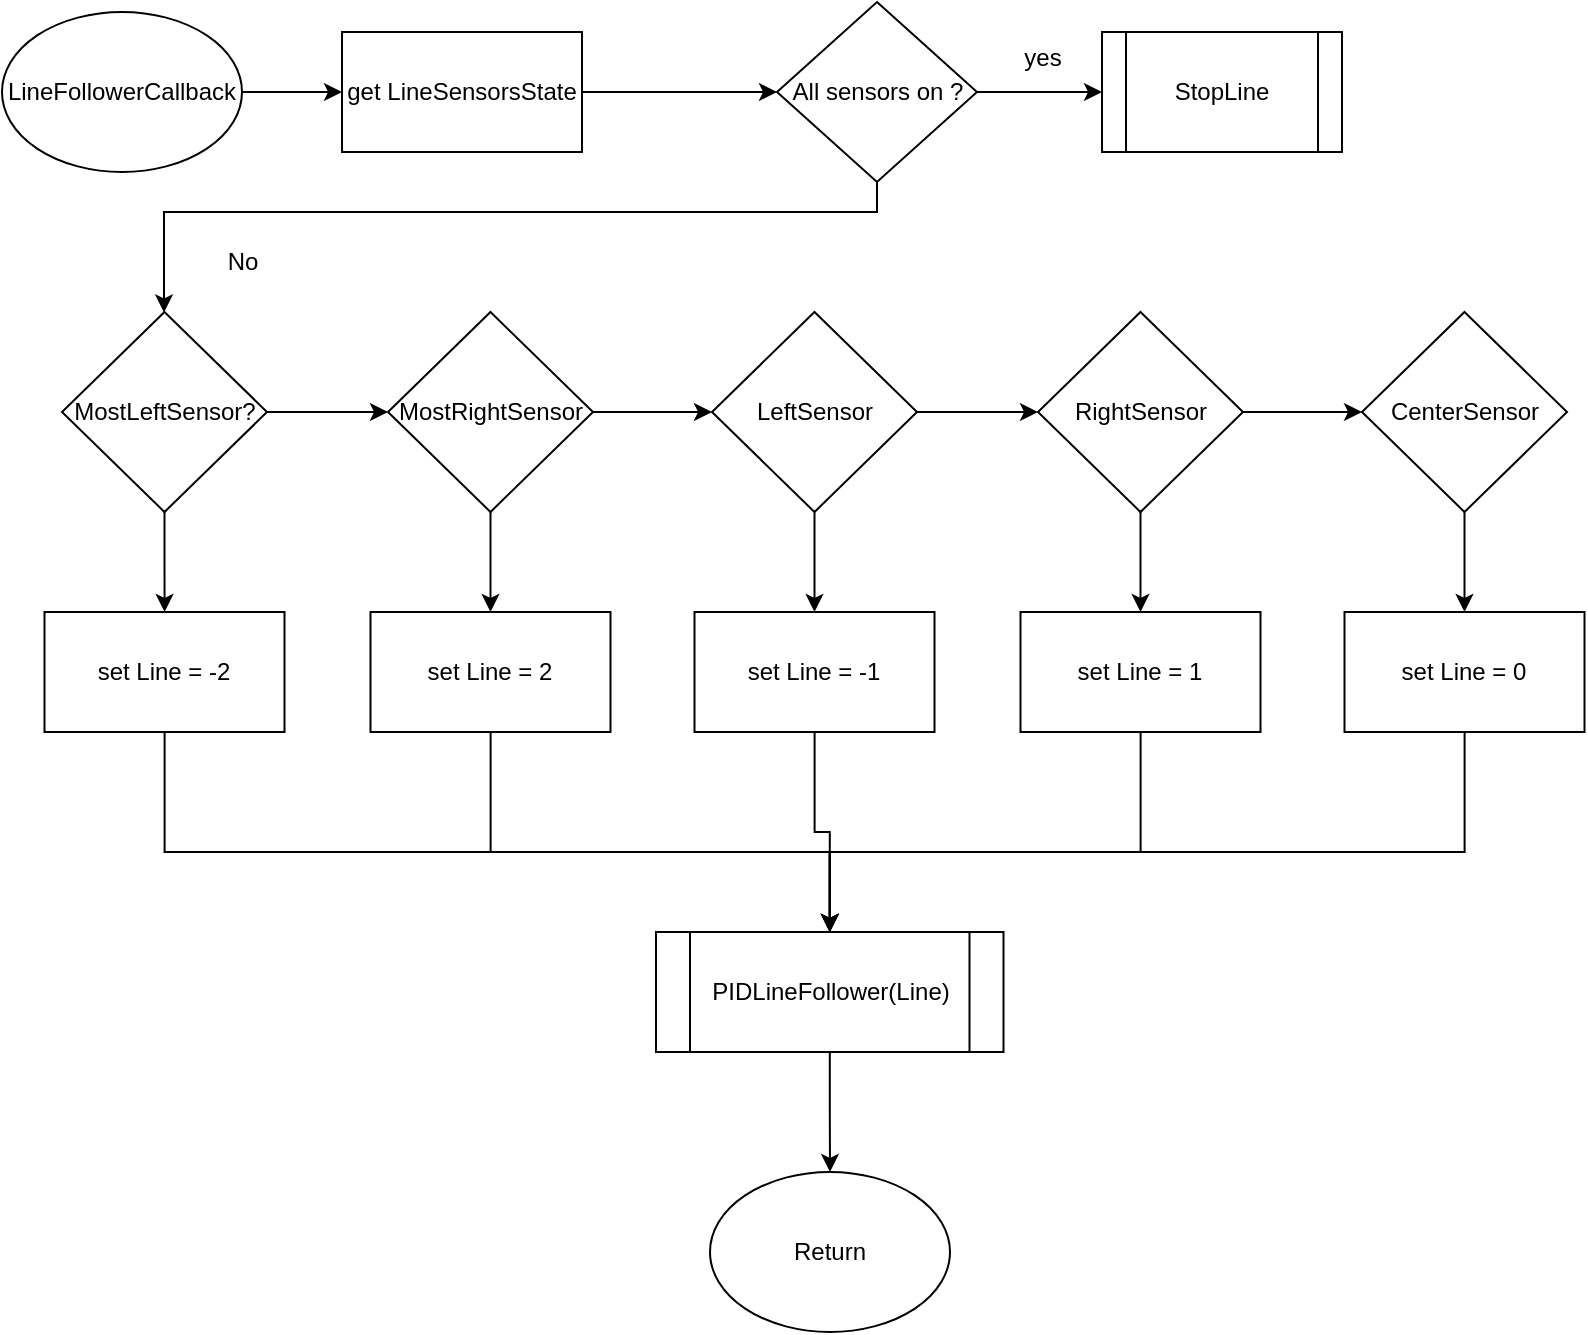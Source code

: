 <mxfile version="22.1.5" type="github">
  <diagram id="C5RBs43oDa-KdzZeNtuy" name="Page-1">
    <mxGraphModel dx="840" dy="928" grid="1" gridSize="10" guides="1" tooltips="1" connect="1" arrows="1" fold="1" page="1" pageScale="1" pageWidth="827" pageHeight="1169" math="0" shadow="0">
      <root>
        <mxCell id="WIyWlLk6GJQsqaUBKTNV-0" />
        <mxCell id="WIyWlLk6GJQsqaUBKTNV-1" parent="WIyWlLk6GJQsqaUBKTNV-0" />
        <mxCell id="bA6j2-ZPYQgXFJsTXhFF-104" value="" style="edgeStyle=orthogonalEdgeStyle;rounded=0;orthogonalLoop=1;jettySize=auto;html=1;" edge="1" parent="WIyWlLk6GJQsqaUBKTNV-1" source="E0GmgQP-KoGzZXv8lp-d-9" target="bA6j2-ZPYQgXFJsTXhFF-103">
          <mxGeometry relative="1" as="geometry" />
        </mxCell>
        <mxCell id="E0GmgQP-KoGzZXv8lp-d-9" value="&lt;div&gt;LineFollowerCallback&lt;/div&gt;" style="ellipse;whiteSpace=wrap;html=1;" parent="WIyWlLk6GJQsqaUBKTNV-1" vertex="1">
          <mxGeometry y="50" width="120" height="80" as="geometry" />
        </mxCell>
        <mxCell id="bA6j2-ZPYQgXFJsTXhFF-106" value="" style="edgeStyle=orthogonalEdgeStyle;rounded=0;orthogonalLoop=1;jettySize=auto;html=1;" edge="1" parent="WIyWlLk6GJQsqaUBKTNV-1" source="bA6j2-ZPYQgXFJsTXhFF-103" target="bA6j2-ZPYQgXFJsTXhFF-105">
          <mxGeometry relative="1" as="geometry" />
        </mxCell>
        <mxCell id="bA6j2-ZPYQgXFJsTXhFF-103" value="get LineSensorsState" style="whiteSpace=wrap;html=1;" vertex="1" parent="WIyWlLk6GJQsqaUBKTNV-1">
          <mxGeometry x="170" y="60" width="120" height="60" as="geometry" />
        </mxCell>
        <mxCell id="bA6j2-ZPYQgXFJsTXhFF-108" style="edgeStyle=orthogonalEdgeStyle;rounded=0;orthogonalLoop=1;jettySize=auto;html=1;entryX=0;entryY=0.5;entryDx=0;entryDy=0;" edge="1" parent="WIyWlLk6GJQsqaUBKTNV-1" source="bA6j2-ZPYQgXFJsTXhFF-105" target="bA6j2-ZPYQgXFJsTXhFF-107">
          <mxGeometry relative="1" as="geometry" />
        </mxCell>
        <mxCell id="bA6j2-ZPYQgXFJsTXhFF-111" value="" style="edgeStyle=orthogonalEdgeStyle;rounded=0;orthogonalLoop=1;jettySize=auto;html=1;" edge="1" parent="WIyWlLk6GJQsqaUBKTNV-1" source="bA6j2-ZPYQgXFJsTXhFF-105" target="bA6j2-ZPYQgXFJsTXhFF-110">
          <mxGeometry relative="1" as="geometry">
            <Array as="points">
              <mxPoint x="438" y="150" />
              <mxPoint x="81" y="150" />
            </Array>
          </mxGeometry>
        </mxCell>
        <mxCell id="bA6j2-ZPYQgXFJsTXhFF-105" value="All sensors on ?" style="rhombus;whiteSpace=wrap;html=1;" vertex="1" parent="WIyWlLk6GJQsqaUBKTNV-1">
          <mxGeometry x="387.5" y="45" width="100" height="90" as="geometry" />
        </mxCell>
        <mxCell id="bA6j2-ZPYQgXFJsTXhFF-107" value="StopLine" style="shape=process;whiteSpace=wrap;html=1;backgroundOutline=1;" vertex="1" parent="WIyWlLk6GJQsqaUBKTNV-1">
          <mxGeometry x="550" y="60" width="120" height="60" as="geometry" />
        </mxCell>
        <mxCell id="bA6j2-ZPYQgXFJsTXhFF-109" value="yes" style="text;html=1;align=center;verticalAlign=middle;resizable=0;points=[];autosize=1;strokeColor=none;fillColor=none;" vertex="1" parent="WIyWlLk6GJQsqaUBKTNV-1">
          <mxGeometry x="500" y="58" width="40" height="30" as="geometry" />
        </mxCell>
        <mxCell id="bA6j2-ZPYQgXFJsTXhFF-121" value="" style="edgeStyle=orthogonalEdgeStyle;rounded=0;orthogonalLoop=1;jettySize=auto;html=1;" edge="1" parent="WIyWlLk6GJQsqaUBKTNV-1" source="bA6j2-ZPYQgXFJsTXhFF-110" target="bA6j2-ZPYQgXFJsTXhFF-120">
          <mxGeometry relative="1" as="geometry" />
        </mxCell>
        <mxCell id="bA6j2-ZPYQgXFJsTXhFF-130" style="edgeStyle=orthogonalEdgeStyle;rounded=0;orthogonalLoop=1;jettySize=auto;html=1;entryX=0;entryY=0.5;entryDx=0;entryDy=0;" edge="1" parent="WIyWlLk6GJQsqaUBKTNV-1" source="bA6j2-ZPYQgXFJsTXhFF-110" target="bA6j2-ZPYQgXFJsTXhFF-113">
          <mxGeometry relative="1" as="geometry" />
        </mxCell>
        <mxCell id="bA6j2-ZPYQgXFJsTXhFF-110" value="MostLeftSensor?" style="rhombus;whiteSpace=wrap;html=1;" vertex="1" parent="WIyWlLk6GJQsqaUBKTNV-1">
          <mxGeometry x="30" y="200" width="102.5" height="100" as="geometry" />
        </mxCell>
        <mxCell id="bA6j2-ZPYQgXFJsTXhFF-112" value="No" style="text;html=1;align=center;verticalAlign=middle;resizable=0;points=[];autosize=1;strokeColor=none;fillColor=none;" vertex="1" parent="WIyWlLk6GJQsqaUBKTNV-1">
          <mxGeometry x="100" y="160" width="40" height="30" as="geometry" />
        </mxCell>
        <mxCell id="bA6j2-ZPYQgXFJsTXhFF-126" style="edgeStyle=orthogonalEdgeStyle;rounded=0;orthogonalLoop=1;jettySize=auto;html=1;entryX=0.5;entryY=0;entryDx=0;entryDy=0;" edge="1" parent="WIyWlLk6GJQsqaUBKTNV-1" source="bA6j2-ZPYQgXFJsTXhFF-113" target="bA6j2-ZPYQgXFJsTXhFF-122">
          <mxGeometry relative="1" as="geometry" />
        </mxCell>
        <mxCell id="bA6j2-ZPYQgXFJsTXhFF-131" style="edgeStyle=orthogonalEdgeStyle;rounded=0;orthogonalLoop=1;jettySize=auto;html=1;entryX=0;entryY=0.5;entryDx=0;entryDy=0;" edge="1" parent="WIyWlLk6GJQsqaUBKTNV-1" source="bA6j2-ZPYQgXFJsTXhFF-113" target="bA6j2-ZPYQgXFJsTXhFF-114">
          <mxGeometry relative="1" as="geometry" />
        </mxCell>
        <mxCell id="bA6j2-ZPYQgXFJsTXhFF-113" value="MostRightSensor" style="rhombus;whiteSpace=wrap;html=1;" vertex="1" parent="WIyWlLk6GJQsqaUBKTNV-1">
          <mxGeometry x="193" y="200" width="102.5" height="100" as="geometry" />
        </mxCell>
        <mxCell id="bA6j2-ZPYQgXFJsTXhFF-127" style="edgeStyle=orthogonalEdgeStyle;rounded=0;orthogonalLoop=1;jettySize=auto;html=1;entryX=0.5;entryY=0;entryDx=0;entryDy=0;" edge="1" parent="WIyWlLk6GJQsqaUBKTNV-1" source="bA6j2-ZPYQgXFJsTXhFF-114" target="bA6j2-ZPYQgXFJsTXhFF-123">
          <mxGeometry relative="1" as="geometry" />
        </mxCell>
        <mxCell id="bA6j2-ZPYQgXFJsTXhFF-132" style="edgeStyle=orthogonalEdgeStyle;rounded=0;orthogonalLoop=1;jettySize=auto;html=1;entryX=0;entryY=0.5;entryDx=0;entryDy=0;" edge="1" parent="WIyWlLk6GJQsqaUBKTNV-1" source="bA6j2-ZPYQgXFJsTXhFF-114" target="bA6j2-ZPYQgXFJsTXhFF-115">
          <mxGeometry relative="1" as="geometry" />
        </mxCell>
        <mxCell id="bA6j2-ZPYQgXFJsTXhFF-114" value="LeftSensor" style="rhombus;whiteSpace=wrap;html=1;" vertex="1" parent="WIyWlLk6GJQsqaUBKTNV-1">
          <mxGeometry x="355" y="200" width="102.5" height="100" as="geometry" />
        </mxCell>
        <mxCell id="bA6j2-ZPYQgXFJsTXhFF-128" style="edgeStyle=orthogonalEdgeStyle;rounded=0;orthogonalLoop=1;jettySize=auto;html=1;entryX=0.5;entryY=0;entryDx=0;entryDy=0;" edge="1" parent="WIyWlLk6GJQsqaUBKTNV-1" source="bA6j2-ZPYQgXFJsTXhFF-115" target="bA6j2-ZPYQgXFJsTXhFF-124">
          <mxGeometry relative="1" as="geometry" />
        </mxCell>
        <mxCell id="bA6j2-ZPYQgXFJsTXhFF-133" style="edgeStyle=orthogonalEdgeStyle;rounded=0;orthogonalLoop=1;jettySize=auto;html=1;entryX=0;entryY=0.5;entryDx=0;entryDy=0;" edge="1" parent="WIyWlLk6GJQsqaUBKTNV-1" source="bA6j2-ZPYQgXFJsTXhFF-115" target="bA6j2-ZPYQgXFJsTXhFF-116">
          <mxGeometry relative="1" as="geometry" />
        </mxCell>
        <mxCell id="bA6j2-ZPYQgXFJsTXhFF-115" value="RightSensor" style="rhombus;whiteSpace=wrap;html=1;" vertex="1" parent="WIyWlLk6GJQsqaUBKTNV-1">
          <mxGeometry x="518" y="200" width="102.5" height="100" as="geometry" />
        </mxCell>
        <mxCell id="bA6j2-ZPYQgXFJsTXhFF-129" style="edgeStyle=orthogonalEdgeStyle;rounded=0;orthogonalLoop=1;jettySize=auto;html=1;entryX=0.5;entryY=0;entryDx=0;entryDy=0;" edge="1" parent="WIyWlLk6GJQsqaUBKTNV-1" source="bA6j2-ZPYQgXFJsTXhFF-116" target="bA6j2-ZPYQgXFJsTXhFF-125">
          <mxGeometry relative="1" as="geometry" />
        </mxCell>
        <mxCell id="bA6j2-ZPYQgXFJsTXhFF-116" value="CenterSensor" style="rhombus;whiteSpace=wrap;html=1;" vertex="1" parent="WIyWlLk6GJQsqaUBKTNV-1">
          <mxGeometry x="680" y="200" width="102.5" height="100" as="geometry" />
        </mxCell>
        <mxCell id="bA6j2-ZPYQgXFJsTXhFF-135" style="edgeStyle=orthogonalEdgeStyle;rounded=0;orthogonalLoop=1;jettySize=auto;html=1;" edge="1" parent="WIyWlLk6GJQsqaUBKTNV-1" source="bA6j2-ZPYQgXFJsTXhFF-120" target="bA6j2-ZPYQgXFJsTXhFF-134">
          <mxGeometry relative="1" as="geometry">
            <Array as="points">
              <mxPoint x="81" y="470" />
              <mxPoint x="414" y="470" />
            </Array>
          </mxGeometry>
        </mxCell>
        <mxCell id="bA6j2-ZPYQgXFJsTXhFF-120" value="set Line = -2" style="whiteSpace=wrap;html=1;" vertex="1" parent="WIyWlLk6GJQsqaUBKTNV-1">
          <mxGeometry x="21.25" y="350" width="120" height="60" as="geometry" />
        </mxCell>
        <mxCell id="bA6j2-ZPYQgXFJsTXhFF-136" style="edgeStyle=orthogonalEdgeStyle;rounded=0;orthogonalLoop=1;jettySize=auto;html=1;entryX=0.5;entryY=0;entryDx=0;entryDy=0;" edge="1" parent="WIyWlLk6GJQsqaUBKTNV-1" source="bA6j2-ZPYQgXFJsTXhFF-122" target="bA6j2-ZPYQgXFJsTXhFF-134">
          <mxGeometry relative="1" as="geometry">
            <Array as="points">
              <mxPoint x="244" y="470" />
              <mxPoint x="414" y="470" />
            </Array>
          </mxGeometry>
        </mxCell>
        <mxCell id="bA6j2-ZPYQgXFJsTXhFF-122" value="set Line = 2" style="whiteSpace=wrap;html=1;" vertex="1" parent="WIyWlLk6GJQsqaUBKTNV-1">
          <mxGeometry x="184.25" y="350" width="120" height="60" as="geometry" />
        </mxCell>
        <mxCell id="bA6j2-ZPYQgXFJsTXhFF-137" style="edgeStyle=orthogonalEdgeStyle;rounded=0;orthogonalLoop=1;jettySize=auto;html=1;entryX=0.5;entryY=0;entryDx=0;entryDy=0;" edge="1" parent="WIyWlLk6GJQsqaUBKTNV-1" source="bA6j2-ZPYQgXFJsTXhFF-123" target="bA6j2-ZPYQgXFJsTXhFF-134">
          <mxGeometry relative="1" as="geometry" />
        </mxCell>
        <mxCell id="bA6j2-ZPYQgXFJsTXhFF-123" value="set Line = -1" style="whiteSpace=wrap;html=1;" vertex="1" parent="WIyWlLk6GJQsqaUBKTNV-1">
          <mxGeometry x="346.25" y="350" width="120" height="60" as="geometry" />
        </mxCell>
        <mxCell id="bA6j2-ZPYQgXFJsTXhFF-138" style="edgeStyle=orthogonalEdgeStyle;rounded=0;orthogonalLoop=1;jettySize=auto;html=1;entryX=0.5;entryY=0;entryDx=0;entryDy=0;" edge="1" parent="WIyWlLk6GJQsqaUBKTNV-1" source="bA6j2-ZPYQgXFJsTXhFF-124" target="bA6j2-ZPYQgXFJsTXhFF-134">
          <mxGeometry relative="1" as="geometry">
            <Array as="points">
              <mxPoint x="569" y="470" />
              <mxPoint x="414" y="470" />
            </Array>
          </mxGeometry>
        </mxCell>
        <mxCell id="bA6j2-ZPYQgXFJsTXhFF-124" value="set Line = 1" style="whiteSpace=wrap;html=1;" vertex="1" parent="WIyWlLk6GJQsqaUBKTNV-1">
          <mxGeometry x="509.25" y="350" width="120" height="60" as="geometry" />
        </mxCell>
        <mxCell id="bA6j2-ZPYQgXFJsTXhFF-139" style="edgeStyle=orthogonalEdgeStyle;rounded=0;orthogonalLoop=1;jettySize=auto;html=1;entryX=0.5;entryY=0;entryDx=0;entryDy=0;" edge="1" parent="WIyWlLk6GJQsqaUBKTNV-1" source="bA6j2-ZPYQgXFJsTXhFF-125" target="bA6j2-ZPYQgXFJsTXhFF-134">
          <mxGeometry relative="1" as="geometry">
            <Array as="points">
              <mxPoint x="731" y="470" />
              <mxPoint x="414" y="470" />
            </Array>
          </mxGeometry>
        </mxCell>
        <mxCell id="bA6j2-ZPYQgXFJsTXhFF-125" value="set Line = 0" style="whiteSpace=wrap;html=1;" vertex="1" parent="WIyWlLk6GJQsqaUBKTNV-1">
          <mxGeometry x="671.25" y="350" width="120" height="60" as="geometry" />
        </mxCell>
        <mxCell id="bA6j2-ZPYQgXFJsTXhFF-141" style="edgeStyle=orthogonalEdgeStyle;rounded=0;orthogonalLoop=1;jettySize=auto;html=1;entryX=0.5;entryY=0;entryDx=0;entryDy=0;" edge="1" parent="WIyWlLk6GJQsqaUBKTNV-1" source="bA6j2-ZPYQgXFJsTXhFF-134" target="bA6j2-ZPYQgXFJsTXhFF-140">
          <mxGeometry relative="1" as="geometry" />
        </mxCell>
        <mxCell id="bA6j2-ZPYQgXFJsTXhFF-134" value="PIDLineFollower(Line)" style="shape=process;whiteSpace=wrap;html=1;backgroundOutline=1;" vertex="1" parent="WIyWlLk6GJQsqaUBKTNV-1">
          <mxGeometry x="327" y="510" width="173.75" height="60" as="geometry" />
        </mxCell>
        <mxCell id="bA6j2-ZPYQgXFJsTXhFF-140" value="&lt;div&gt;Return&lt;/div&gt;" style="ellipse;whiteSpace=wrap;html=1;" vertex="1" parent="WIyWlLk6GJQsqaUBKTNV-1">
          <mxGeometry x="354" y="630" width="120" height="80" as="geometry" />
        </mxCell>
      </root>
    </mxGraphModel>
  </diagram>
</mxfile>
